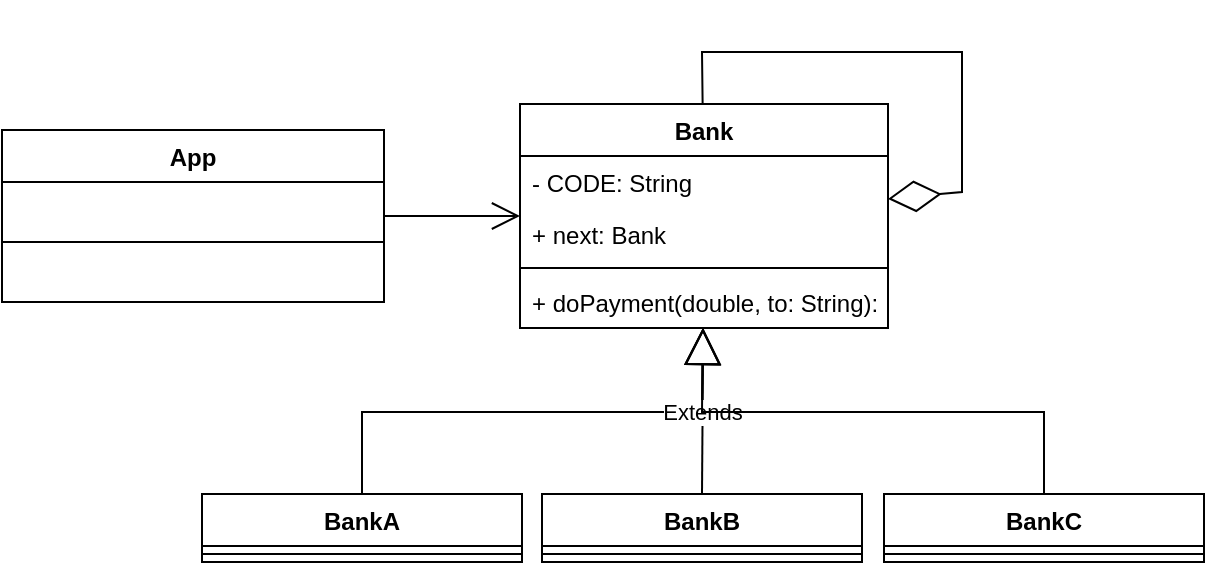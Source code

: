 <mxfile version="20.3.0" type="github">
  <diagram id="C5RBs43oDa-KdzZeNtuy" name="Page-1">
    <mxGraphModel dx="1104" dy="478" grid="1" gridSize="10" guides="1" tooltips="1" connect="1" arrows="1" fold="1" page="1" pageScale="1" pageWidth="827" pageHeight="1169" math="0" shadow="0">
      <root>
        <mxCell id="WIyWlLk6GJQsqaUBKTNV-0" />
        <mxCell id="WIyWlLk6GJQsqaUBKTNV-1" parent="WIyWlLk6GJQsqaUBKTNV-0" />
        <mxCell id="ABSqNP8Waz9jzryBTXlx-0" value="BankB" style="swimlane;fontStyle=1;align=center;verticalAlign=top;childLayout=stackLayout;horizontal=1;startSize=26;horizontalStack=0;resizeParent=1;resizeParentMax=0;resizeLast=0;collapsible=1;marginBottom=0;" parent="WIyWlLk6GJQsqaUBKTNV-1" vertex="1">
          <mxGeometry x="320" y="601" width="160" height="34" as="geometry" />
        </mxCell>
        <mxCell id="ABSqNP8Waz9jzryBTXlx-2" value="" style="line;strokeWidth=1;fillColor=none;align=left;verticalAlign=middle;spacingTop=-1;spacingLeft=3;spacingRight=3;rotatable=0;labelPosition=right;points=[];portConstraint=eastwest;strokeColor=inherit;" parent="ABSqNP8Waz9jzryBTXlx-0" vertex="1">
          <mxGeometry y="26" width="160" height="8" as="geometry" />
        </mxCell>
        <mxCell id="ABSqNP8Waz9jzryBTXlx-16" value="BankA" style="swimlane;fontStyle=1;align=center;verticalAlign=top;childLayout=stackLayout;horizontal=1;startSize=26;horizontalStack=0;resizeParent=1;resizeParentMax=0;resizeLast=0;collapsible=1;marginBottom=0;" parent="WIyWlLk6GJQsqaUBKTNV-1" vertex="1">
          <mxGeometry x="150" y="601" width="160" height="34" as="geometry" />
        </mxCell>
        <mxCell id="ABSqNP8Waz9jzryBTXlx-18" value="" style="line;strokeWidth=1;fillColor=none;align=left;verticalAlign=middle;spacingTop=-1;spacingLeft=3;spacingRight=3;rotatable=0;labelPosition=right;points=[];portConstraint=eastwest;strokeColor=inherit;" parent="ABSqNP8Waz9jzryBTXlx-16" vertex="1">
          <mxGeometry y="26" width="160" height="8" as="geometry" />
        </mxCell>
        <mxCell id="ABSqNP8Waz9jzryBTXlx-20" value="BankC" style="swimlane;fontStyle=1;align=center;verticalAlign=top;childLayout=stackLayout;horizontal=1;startSize=26;horizontalStack=0;resizeParent=1;resizeParentMax=0;resizeLast=0;collapsible=1;marginBottom=0;" parent="WIyWlLk6GJQsqaUBKTNV-1" vertex="1">
          <mxGeometry x="491" y="601" width="160" height="34" as="geometry" />
        </mxCell>
        <mxCell id="ABSqNP8Waz9jzryBTXlx-21" value="" style="line;strokeWidth=1;fillColor=none;align=left;verticalAlign=middle;spacingTop=-1;spacingLeft=3;spacingRight=3;rotatable=0;labelPosition=right;points=[];portConstraint=eastwest;strokeColor=inherit;" parent="ABSqNP8Waz9jzryBTXlx-20" vertex="1">
          <mxGeometry y="26" width="160" height="8" as="geometry" />
        </mxCell>
        <mxCell id="ABSqNP8Waz9jzryBTXlx-30" value="App" style="swimlane;fontStyle=1;align=center;verticalAlign=top;childLayout=stackLayout;horizontal=1;startSize=26;horizontalStack=0;resizeParent=1;resizeParentMax=0;resizeLast=0;collapsible=1;marginBottom=0;" parent="WIyWlLk6GJQsqaUBKTNV-1" vertex="1">
          <mxGeometry x="50" y="419" width="191" height="86" as="geometry" />
        </mxCell>
        <mxCell id="ABSqNP8Waz9jzryBTXlx-31" value=" " style="text;strokeColor=none;fillColor=none;align=left;verticalAlign=top;spacingLeft=4;spacingRight=4;overflow=hidden;rotatable=0;points=[[0,0.5],[1,0.5]];portConstraint=eastwest;" parent="ABSqNP8Waz9jzryBTXlx-30" vertex="1">
          <mxGeometry y="26" width="191" height="26" as="geometry" />
        </mxCell>
        <mxCell id="ABSqNP8Waz9jzryBTXlx-32" value="" style="line;strokeWidth=1;fillColor=none;align=left;verticalAlign=middle;spacingTop=-1;spacingLeft=3;spacingRight=3;rotatable=0;labelPosition=right;points=[];portConstraint=eastwest;strokeColor=inherit;" parent="ABSqNP8Waz9jzryBTXlx-30" vertex="1">
          <mxGeometry y="52" width="191" height="8" as="geometry" />
        </mxCell>
        <mxCell id="ABSqNP8Waz9jzryBTXlx-33" value=" " style="text;strokeColor=none;fillColor=none;align=left;verticalAlign=top;spacingLeft=4;spacingRight=4;overflow=hidden;rotatable=0;points=[[0,0.5],[1,0.5]];portConstraint=eastwest;" parent="ABSqNP8Waz9jzryBTXlx-30" vertex="1">
          <mxGeometry y="60" width="191" height="26" as="geometry" />
        </mxCell>
        <mxCell id="7LlBHr3qH4S2wcFaaJNS-0" value="Bank" style="swimlane;fontStyle=1;align=center;verticalAlign=top;childLayout=stackLayout;horizontal=1;startSize=26;horizontalStack=0;resizeParent=1;resizeParentMax=0;resizeLast=0;collapsible=1;marginBottom=0;" vertex="1" parent="WIyWlLk6GJQsqaUBKTNV-1">
          <mxGeometry x="309" y="406" width="184" height="112" as="geometry" />
        </mxCell>
        <mxCell id="7LlBHr3qH4S2wcFaaJNS-1" value="- CODE: String" style="text;strokeColor=none;fillColor=none;align=left;verticalAlign=top;spacingLeft=4;spacingRight=4;overflow=hidden;rotatable=0;points=[[0,0.5],[1,0.5]];portConstraint=eastwest;" vertex="1" parent="7LlBHr3qH4S2wcFaaJNS-0">
          <mxGeometry y="26" width="184" height="26" as="geometry" />
        </mxCell>
        <mxCell id="7LlBHr3qH4S2wcFaaJNS-11" value="+ next: Bank" style="text;strokeColor=none;fillColor=none;align=left;verticalAlign=top;spacingLeft=4;spacingRight=4;overflow=hidden;rotatable=0;points=[[0,0.5],[1,0.5]];portConstraint=eastwest;" vertex="1" parent="7LlBHr3qH4S2wcFaaJNS-0">
          <mxGeometry y="52" width="184" height="26" as="geometry" />
        </mxCell>
        <mxCell id="7LlBHr3qH4S2wcFaaJNS-2" value="" style="line;strokeWidth=1;fillColor=none;align=left;verticalAlign=middle;spacingTop=-1;spacingLeft=3;spacingRight=3;rotatable=0;labelPosition=right;points=[];portConstraint=eastwest;strokeColor=inherit;" vertex="1" parent="7LlBHr3qH4S2wcFaaJNS-0">
          <mxGeometry y="78" width="184" height="8" as="geometry" />
        </mxCell>
        <mxCell id="7LlBHr3qH4S2wcFaaJNS-3" value="+ doPayment(double, to: String): type" style="text;strokeColor=none;fillColor=none;align=left;verticalAlign=top;spacingLeft=4;spacingRight=4;overflow=hidden;rotatable=0;points=[[0,0.5],[1,0.5]];portConstraint=eastwest;" vertex="1" parent="7LlBHr3qH4S2wcFaaJNS-0">
          <mxGeometry y="86" width="184" height="26" as="geometry" />
        </mxCell>
        <mxCell id="7LlBHr3qH4S2wcFaaJNS-5" value="" style="endArrow=block;endSize=16;endFill=0;html=1;rounded=0;exitX=0.5;exitY=0;exitDx=0;exitDy=0;" edge="1" parent="WIyWlLk6GJQsqaUBKTNV-1" source="ABSqNP8Waz9jzryBTXlx-16" target="7LlBHr3qH4S2wcFaaJNS-0">
          <mxGeometry x="0.011" width="160" relative="1" as="geometry">
            <mxPoint x="240" y="550" as="sourcePoint" />
            <mxPoint x="400" y="550" as="targetPoint" />
            <Array as="points">
              <mxPoint x="230" y="560" />
              <mxPoint x="400" y="560" />
            </Array>
            <mxPoint as="offset" />
          </mxGeometry>
        </mxCell>
        <mxCell id="7LlBHr3qH4S2wcFaaJNS-6" value="Extends" style="endArrow=block;endSize=16;endFill=0;html=1;rounded=0;exitX=0.5;exitY=0;exitDx=0;exitDy=0;" edge="1" parent="WIyWlLk6GJQsqaUBKTNV-1" source="ABSqNP8Waz9jzryBTXlx-0" target="7LlBHr3qH4S2wcFaaJNS-0">
          <mxGeometry width="160" relative="1" as="geometry">
            <mxPoint x="460" y="540" as="sourcePoint" />
            <mxPoint x="620" y="540" as="targetPoint" />
          </mxGeometry>
        </mxCell>
        <mxCell id="7LlBHr3qH4S2wcFaaJNS-7" value="" style="endArrow=block;endSize=16;endFill=0;html=1;rounded=0;" edge="1" parent="WIyWlLk6GJQsqaUBKTNV-1" source="ABSqNP8Waz9jzryBTXlx-20" target="7LlBHr3qH4S2wcFaaJNS-0">
          <mxGeometry width="160" relative="1" as="geometry">
            <mxPoint x="560" y="600" as="sourcePoint" />
            <mxPoint x="590" y="460" as="targetPoint" />
            <Array as="points">
              <mxPoint x="571" y="560" />
              <mxPoint x="400" y="560" />
            </Array>
          </mxGeometry>
        </mxCell>
        <mxCell id="7LlBHr3qH4S2wcFaaJNS-9" value="" style="endArrow=open;endFill=1;endSize=12;html=1;rounded=0;" edge="1" parent="WIyWlLk6GJQsqaUBKTNV-1" source="ABSqNP8Waz9jzryBTXlx-30" target="7LlBHr3qH4S2wcFaaJNS-0">
          <mxGeometry width="160" relative="1" as="geometry">
            <mxPoint x="220" y="370" as="sourcePoint" />
            <mxPoint x="380" y="370" as="targetPoint" />
          </mxGeometry>
        </mxCell>
        <mxCell id="7LlBHr3qH4S2wcFaaJNS-10" value="" style="endArrow=diamondThin;endFill=0;endSize=24;html=1;rounded=0;" edge="1" parent="WIyWlLk6GJQsqaUBKTNV-1" source="7LlBHr3qH4S2wcFaaJNS-0" target="7LlBHr3qH4S2wcFaaJNS-0">
          <mxGeometry width="160" relative="1" as="geometry">
            <mxPoint x="410" y="360" as="sourcePoint" />
            <mxPoint x="570" y="360" as="targetPoint" />
            <Array as="points">
              <mxPoint x="400" y="380" />
              <mxPoint x="530" y="380" />
              <mxPoint x="530" y="450" />
            </Array>
          </mxGeometry>
        </mxCell>
      </root>
    </mxGraphModel>
  </diagram>
</mxfile>
